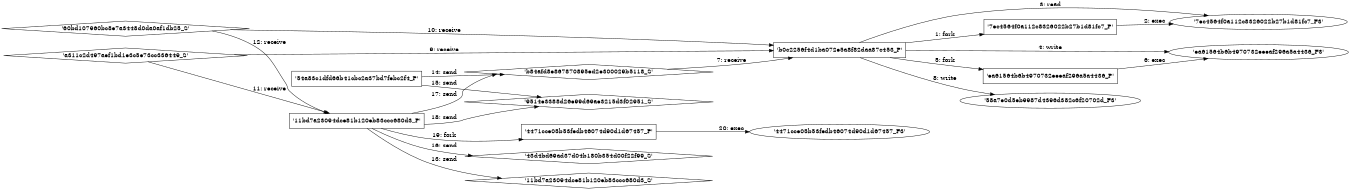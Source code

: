 digraph "D:\Learning\Paper\apt\基于CTI的攻击预警\Dataset\攻击图\ASGfromALLCTI\Threat Roundup for October 5  to October 12.dot" {
rankdir="LR"
size="9"
fixedsize="false"
splines="true"
nodesep=0.3
ranksep=0
fontsize=10
overlap="scalexy"
engine= "neato"
	"'b0c2256f4d1ba072e5a8f82daa87c453_P'" [node_type=Process shape=box]
	"'7ec4564f0a112c8326022b27b1d81fc7_P'" [node_type=Process shape=box]
	"'b0c2256f4d1ba072e5a8f82daa87c453_P'" -> "'7ec4564f0a112c8326022b27b1d81fc7_P'" [label="1: fork"]
	"'7ec4564f0a112c8326022b27b1d81fc7_P'" [node_type=Process shape=box]
	"'7ec4564f0a112c8326022b27b1d81fc7_F3'" [node_type=File shape=ellipse]
	"'7ec4564f0a112c8326022b27b1d81fc7_P'" -> "'7ec4564f0a112c8326022b27b1d81fc7_F3'" [label="2: exec"]
	"'7ec4564f0a112c8326022b27b1d81fc7_F3'" [node_type=file shape=ellipse]
	"'b0c2256f4d1ba072e5a8f82daa87c453_P'" [node_type=Process shape=box]
	"'b0c2256f4d1ba072e5a8f82daa87c453_P'" -> "'7ec4564f0a112c8326022b27b1d81fc7_F3'" [label="3: read"]
	"'ea61564b6b4970732eeeaf296a5a4436_F3'" [node_type=file shape=ellipse]
	"'b0c2256f4d1ba072e5a8f82daa87c453_P'" [node_type=Process shape=box]
	"'b0c2256f4d1ba072e5a8f82daa87c453_P'" -> "'ea61564b6b4970732eeeaf296a5a4436_F3'" [label="4: write"]
	"'b0c2256f4d1ba072e5a8f82daa87c453_P'" [node_type=Process shape=box]
	"'ea61564b6b4970732eeeaf296a5a4436_P'" [node_type=Process shape=box]
	"'b0c2256f4d1ba072e5a8f82daa87c453_P'" -> "'ea61564b6b4970732eeeaf296a5a4436_P'" [label="5: fork"]
	"'ea61564b6b4970732eeeaf296a5a4436_P'" [node_type=Process shape=box]
	"'ea61564b6b4970732eeeaf296a5a4436_F3'" [node_type=File shape=ellipse]
	"'ea61564b6b4970732eeeaf296a5a4436_P'" -> "'ea61564b6b4970732eeeaf296a5a4436_F3'" [label="6: exec"]
	"'b0c2256f4d1ba072e5a8f82daa87c453_P'" [node_type=Process shape=box]
	"'b84afd8e867870895ed2e300029b5118_S'" [node_type=Socket shape=diamond]
	"'b84afd8e867870895ed2e300029b5118_S'" -> "'b0c2256f4d1ba072e5a8f82daa87c453_P'" [label="7: receive"]
	"'58a7e0d5eb9987d4396d382c6f20702d_F3'" [node_type=file shape=ellipse]
	"'b0c2256f4d1ba072e5a8f82daa87c453_P'" [node_type=Process shape=box]
	"'b0c2256f4d1ba072e5a8f82daa87c453_P'" -> "'58a7e0d5eb9987d4396d382c6f20702d_F3'" [label="8: write"]
	"'b0c2256f4d1ba072e5a8f82daa87c453_P'" [node_type=Process shape=box]
	"'a311c2d497aef1bd1e3c5e73cc336449_S'" [node_type=Socket shape=diamond]
	"'a311c2d497aef1bd1e3c5e73cc336449_S'" -> "'b0c2256f4d1ba072e5a8f82daa87c453_P'" [label="9: receive"]
	"'b0c2256f4d1ba072e5a8f82daa87c453_P'" [node_type=Process shape=box]
	"'60bd107960bc8e7a3448d0da0af1db25_S'" [node_type=Socket shape=diamond]
	"'60bd107960bc8e7a3448d0da0af1db25_S'" -> "'b0c2256f4d1ba072e5a8f82daa87c453_P'" [label="10: receive"]
	"'11bd7a23094dce81b120eb83ccc680d3_P'" [node_type=Process shape=box]
	"'a311c2d497aef1bd1e3c5e73cc336449_S'" [node_type=Socket shape=diamond]
	"'a311c2d497aef1bd1e3c5e73cc336449_S'" -> "'11bd7a23094dce81b120eb83ccc680d3_P'" [label="11: receive"]
	"'11bd7a23094dce81b120eb83ccc680d3_P'" [node_type=Process shape=box]
	"'60bd107960bc8e7a3448d0da0af1db25_S'" [node_type=Socket shape=diamond]
	"'60bd107960bc8e7a3448d0da0af1db25_S'" -> "'11bd7a23094dce81b120eb83ccc680d3_P'" [label="12: receive"]
	"'11bd7a23094dce81b120eb83ccc680d3_S'" [node_type=Socket shape=diamond]
	"'11bd7a23094dce81b120eb83ccc680d3_P'" [node_type=Process shape=box]
	"'11bd7a23094dce81b120eb83ccc680d3_P'" -> "'11bd7a23094dce81b120eb83ccc680d3_S'" [label="13: send"]
	"'b84afd8e867870895ed2e300029b5118_S'" [node_type=Socket shape=diamond]
	"'54a83c1dfd66b41cbc2a37bd7febc2f4_P'" [node_type=Process shape=box]
	"'54a83c1dfd66b41cbc2a37bd7febc2f4_P'" -> "'b84afd8e867870895ed2e300029b5118_S'" [label="14: send"]
	"'9514e3388d26e99d69ae3215d3f02951_S'" [node_type=Socket shape=diamond]
	"'54a83c1dfd66b41cbc2a37bd7febc2f4_P'" [node_type=Process shape=box]
	"'54a83c1dfd66b41cbc2a37bd7febc2f4_P'" -> "'9514e3388d26e99d69ae3215d3f02951_S'" [label="15: send"]
	"'43d4bd69ad37d04b180b354d00f22f99_S'" [node_type=Socket shape=diamond]
	"'11bd7a23094dce81b120eb83ccc680d3_P'" [node_type=Process shape=box]
	"'11bd7a23094dce81b120eb83ccc680d3_P'" -> "'43d4bd69ad37d04b180b354d00f22f99_S'" [label="16: send"]
	"'b84afd8e867870895ed2e300029b5118_S'" [node_type=Socket shape=diamond]
	"'11bd7a23094dce81b120eb83ccc680d3_P'" [node_type=Process shape=box]
	"'11bd7a23094dce81b120eb83ccc680d3_P'" -> "'b84afd8e867870895ed2e300029b5118_S'" [label="17: send"]
	"'9514e3388d26e99d69ae3215d3f02951_S'" [node_type=Socket shape=diamond]
	"'11bd7a23094dce81b120eb83ccc680d3_P'" [node_type=Process shape=box]
	"'11bd7a23094dce81b120eb83ccc680d3_P'" -> "'9514e3388d26e99d69ae3215d3f02951_S'" [label="18: send"]
	"'11bd7a23094dce81b120eb83ccc680d3_P'" [node_type=Process shape=box]
	"'4471cce05b53fedb46074d90d1d67457_P'" [node_type=Process shape=box]
	"'11bd7a23094dce81b120eb83ccc680d3_P'" -> "'4471cce05b53fedb46074d90d1d67457_P'" [label="19: fork"]
	"'4471cce05b53fedb46074d90d1d67457_P'" [node_type=Process shape=box]
	"'4471cce05b53fedb46074d90d1d67457_F3'" [node_type=File shape=ellipse]
	"'4471cce05b53fedb46074d90d1d67457_P'" -> "'4471cce05b53fedb46074d90d1d67457_F3'" [label="20: exec"]
}
